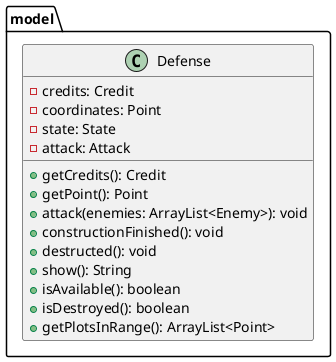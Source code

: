 @startuml
'https://plantuml.com/class-diagram

package model {
    class Defense {
      - credits: Credit
      - coordinates: Point
      - state: State
      - attack: Attack
      + getCredits(): Credit
      + getPoint(): Point
      + attack(enemies: ArrayList<Enemy>): void
      + constructionFinished(): void
      + destructed(): void
      + show(): String
      + isAvailable(): boolean
      + isDestroyed(): boolean
      + getPlotsInRange(): ArrayList<Point>
    }
}

@enduml